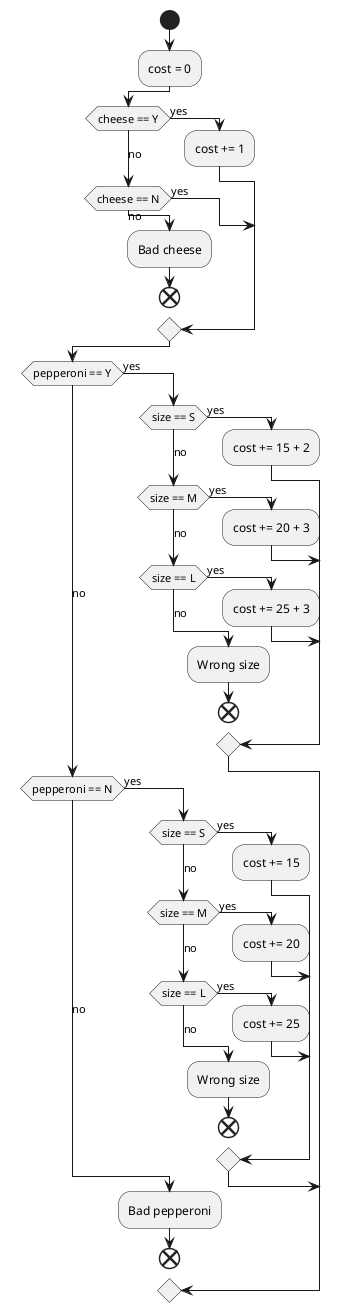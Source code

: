 @startuml name pizza order
!pragma useVerticalIf on
start
:cost = 0;
if(cheese == Y) then (yes)
  :cost += 1;
(no) elseif (cheese == N) then (yes)
else (no)
  :Bad cheese;
  end
endif
if (pepperoni == Y) then (yes)
  if (size == S) then (yes)
    :cost += 15 + 2;
  (no) elseif (size == M) then (yes)
    :cost += 20 + 3;
  (no) elseif (size == L) then (yes)
    :cost += 25 + 3;
  else (no)
    :Wrong size;
    end
  endif
(no) elseif (pepperoni == N) then (yes)
  if (size == S) then (yes)
    :cost += 15;
  (no) elseif (size == M) then (yes)
    :cost += 20;
  (no) elseif (size == L) then (yes)
    :cost += 25;
  else (no)
    :Wrong size;
    end
  endif
else (no)
  :Bad pepperoni;
  end
endif
@enduml